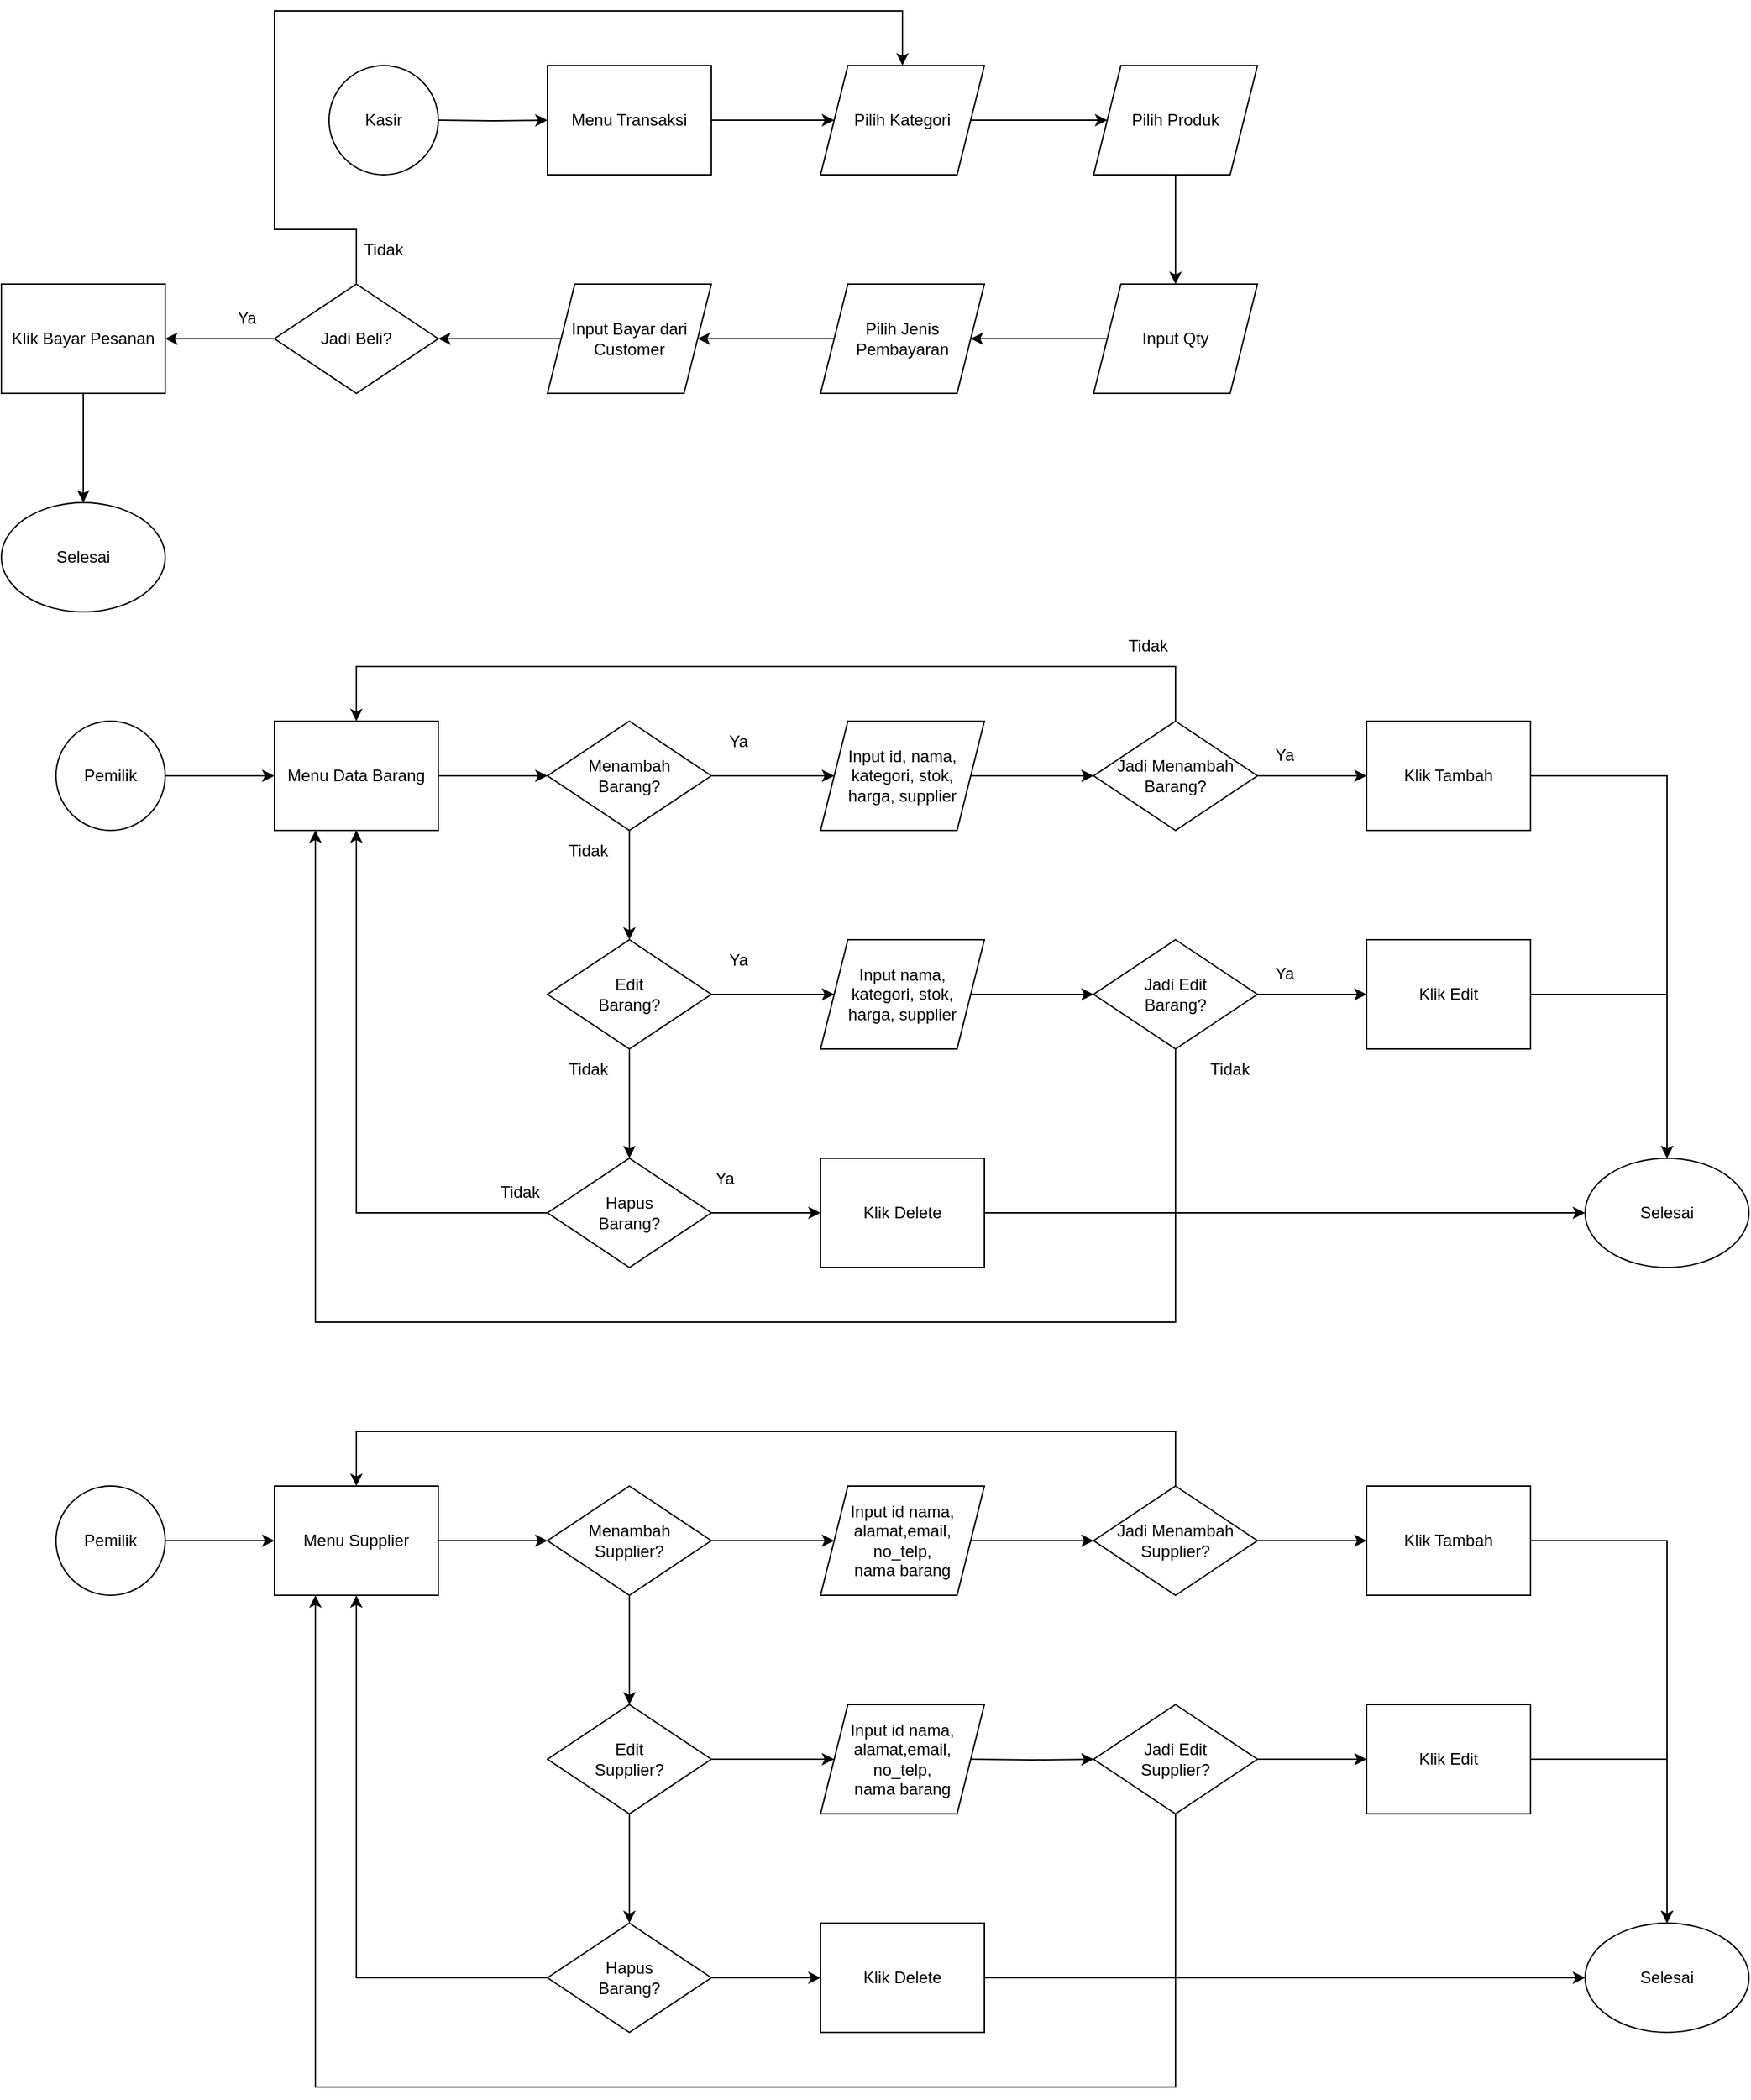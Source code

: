 <mxfile version="22.1.2" type="device">
  <diagram name="Page-1" id="CQrIdVonD25eywRl-Z9l">
    <mxGraphModel dx="1036" dy="606" grid="1" gridSize="10" guides="1" tooltips="1" connect="1" arrows="1" fold="1" page="1" pageScale="1" pageWidth="850" pageHeight="1100" math="0" shadow="0">
      <root>
        <mxCell id="0" />
        <mxCell id="1" parent="0" />
        <mxCell id="M6JZrnPbrGQ6k3Kh_BeC-1" value="Kasir" style="ellipse;whiteSpace=wrap;html=1;aspect=fixed;" parent="1" vertex="1">
          <mxGeometry x="280" y="120" width="80" height="80" as="geometry" />
        </mxCell>
        <mxCell id="M6JZrnPbrGQ6k3Kh_BeC-15" style="edgeStyle=orthogonalEdgeStyle;rounded=0;orthogonalLoop=1;jettySize=auto;html=1;" parent="1" target="M6JZrnPbrGQ6k3Kh_BeC-4" edge="1">
          <mxGeometry relative="1" as="geometry">
            <mxPoint x="360" y="160" as="sourcePoint" />
          </mxGeometry>
        </mxCell>
        <mxCell id="M6JZrnPbrGQ6k3Kh_BeC-16" style="edgeStyle=orthogonalEdgeStyle;rounded=0;orthogonalLoop=1;jettySize=auto;html=1;" parent="1" source="M6JZrnPbrGQ6k3Kh_BeC-4" target="M6JZrnPbrGQ6k3Kh_BeC-6" edge="1">
          <mxGeometry relative="1" as="geometry" />
        </mxCell>
        <mxCell id="M6JZrnPbrGQ6k3Kh_BeC-4" value="Menu Transaksi" style="rounded=0;whiteSpace=wrap;html=1;" parent="1" vertex="1">
          <mxGeometry x="440" y="120" width="120" height="80" as="geometry" />
        </mxCell>
        <mxCell id="M6JZrnPbrGQ6k3Kh_BeC-17" style="edgeStyle=orthogonalEdgeStyle;rounded=0;orthogonalLoop=1;jettySize=auto;html=1;entryX=0;entryY=0.5;entryDx=0;entryDy=0;" parent="1" source="M6JZrnPbrGQ6k3Kh_BeC-6" target="M6JZrnPbrGQ6k3Kh_BeC-7" edge="1">
          <mxGeometry relative="1" as="geometry" />
        </mxCell>
        <mxCell id="M6JZrnPbrGQ6k3Kh_BeC-6" value="Pilih Kategori" style="shape=parallelogram;perimeter=parallelogramPerimeter;whiteSpace=wrap;html=1;fixedSize=1;" parent="1" vertex="1">
          <mxGeometry x="640" y="120" width="120" height="80" as="geometry" />
        </mxCell>
        <mxCell id="M6JZrnPbrGQ6k3Kh_BeC-18" style="edgeStyle=orthogonalEdgeStyle;rounded=0;orthogonalLoop=1;jettySize=auto;html=1;" parent="1" source="M6JZrnPbrGQ6k3Kh_BeC-7" target="M6JZrnPbrGQ6k3Kh_BeC-8" edge="1">
          <mxGeometry relative="1" as="geometry" />
        </mxCell>
        <mxCell id="M6JZrnPbrGQ6k3Kh_BeC-7" value="Pilih Produk" style="shape=parallelogram;perimeter=parallelogramPerimeter;whiteSpace=wrap;html=1;fixedSize=1;" parent="1" vertex="1">
          <mxGeometry x="840" y="120" width="120" height="80" as="geometry" />
        </mxCell>
        <mxCell id="M6JZrnPbrGQ6k3Kh_BeC-19" style="edgeStyle=orthogonalEdgeStyle;rounded=0;orthogonalLoop=1;jettySize=auto;html=1;" parent="1" source="M6JZrnPbrGQ6k3Kh_BeC-8" target="M6JZrnPbrGQ6k3Kh_BeC-9" edge="1">
          <mxGeometry relative="1" as="geometry" />
        </mxCell>
        <mxCell id="M6JZrnPbrGQ6k3Kh_BeC-8" value="Input Qty" style="shape=parallelogram;perimeter=parallelogramPerimeter;whiteSpace=wrap;html=1;fixedSize=1;" parent="1" vertex="1">
          <mxGeometry x="840" y="280" width="120" height="80" as="geometry" />
        </mxCell>
        <mxCell id="M6JZrnPbrGQ6k3Kh_BeC-20" style="edgeStyle=orthogonalEdgeStyle;rounded=0;orthogonalLoop=1;jettySize=auto;html=1;" parent="1" source="M6JZrnPbrGQ6k3Kh_BeC-9" target="M6JZrnPbrGQ6k3Kh_BeC-10" edge="1">
          <mxGeometry relative="1" as="geometry" />
        </mxCell>
        <mxCell id="M6JZrnPbrGQ6k3Kh_BeC-9" value="Pilih Jenis Pembayaran" style="shape=parallelogram;perimeter=parallelogramPerimeter;whiteSpace=wrap;html=1;fixedSize=1;" parent="1" vertex="1">
          <mxGeometry x="640" y="280" width="120" height="80" as="geometry" />
        </mxCell>
        <mxCell id="M6JZrnPbrGQ6k3Kh_BeC-21" style="edgeStyle=orthogonalEdgeStyle;rounded=0;orthogonalLoop=1;jettySize=auto;html=1;" parent="1" source="M6JZrnPbrGQ6k3Kh_BeC-10" target="M6JZrnPbrGQ6k3Kh_BeC-12" edge="1">
          <mxGeometry relative="1" as="geometry" />
        </mxCell>
        <mxCell id="M6JZrnPbrGQ6k3Kh_BeC-10" value="Input Bayar dari Customer" style="shape=parallelogram;perimeter=parallelogramPerimeter;whiteSpace=wrap;html=1;fixedSize=1;" parent="1" vertex="1">
          <mxGeometry x="440" y="280" width="120" height="80" as="geometry" />
        </mxCell>
        <mxCell id="M6JZrnPbrGQ6k3Kh_BeC-26" style="edgeStyle=orthogonalEdgeStyle;rounded=0;orthogonalLoop=1;jettySize=auto;html=1;" parent="1" source="M6JZrnPbrGQ6k3Kh_BeC-11" target="M6JZrnPbrGQ6k3Kh_BeC-25" edge="1">
          <mxGeometry relative="1" as="geometry" />
        </mxCell>
        <mxCell id="M6JZrnPbrGQ6k3Kh_BeC-11" value="Klik Bayar Pesanan" style="rounded=0;whiteSpace=wrap;html=1;" parent="1" vertex="1">
          <mxGeometry x="40" y="280" width="120" height="80" as="geometry" />
        </mxCell>
        <mxCell id="M6JZrnPbrGQ6k3Kh_BeC-22" style="edgeStyle=orthogonalEdgeStyle;rounded=0;orthogonalLoop=1;jettySize=auto;html=1;" parent="1" source="M6JZrnPbrGQ6k3Kh_BeC-12" target="M6JZrnPbrGQ6k3Kh_BeC-11" edge="1">
          <mxGeometry relative="1" as="geometry" />
        </mxCell>
        <mxCell id="M6JZrnPbrGQ6k3Kh_BeC-12" value="Jadi Beli?" style="rhombus;whiteSpace=wrap;html=1;" parent="1" vertex="1">
          <mxGeometry x="240" y="280" width="120" height="80" as="geometry" />
        </mxCell>
        <mxCell id="M6JZrnPbrGQ6k3Kh_BeC-23" style="edgeStyle=orthogonalEdgeStyle;rounded=0;orthogonalLoop=1;jettySize=auto;html=1;" parent="1" target="M6JZrnPbrGQ6k3Kh_BeC-6" edge="1">
          <mxGeometry relative="1" as="geometry">
            <mxPoint x="300" y="279.5" as="sourcePoint" />
            <mxPoint x="659.56" y="79.66" as="targetPoint" />
            <Array as="points">
              <mxPoint x="300" y="240" />
              <mxPoint x="240" y="240" />
              <mxPoint x="240" y="80" />
              <mxPoint x="700" y="80" />
            </Array>
          </mxGeometry>
        </mxCell>
        <mxCell id="M6JZrnPbrGQ6k3Kh_BeC-25" value="Selesai" style="ellipse;whiteSpace=wrap;html=1;" parent="1" vertex="1">
          <mxGeometry x="40" y="440" width="120" height="80" as="geometry" />
        </mxCell>
        <mxCell id="M6JZrnPbrGQ6k3Kh_BeC-41" style="edgeStyle=orthogonalEdgeStyle;rounded=0;orthogonalLoop=1;jettySize=auto;html=1;entryX=0;entryY=0.5;entryDx=0;entryDy=0;" parent="1" source="M6JZrnPbrGQ6k3Kh_BeC-27" target="M6JZrnPbrGQ6k3Kh_BeC-28" edge="1">
          <mxGeometry relative="1" as="geometry" />
        </mxCell>
        <mxCell id="M6JZrnPbrGQ6k3Kh_BeC-27" value="Pemilik" style="ellipse;whiteSpace=wrap;html=1;aspect=fixed;" parent="1" vertex="1">
          <mxGeometry x="80" y="600" width="80" height="80" as="geometry" />
        </mxCell>
        <mxCell id="M6JZrnPbrGQ6k3Kh_BeC-42" style="edgeStyle=orthogonalEdgeStyle;rounded=0;orthogonalLoop=1;jettySize=auto;html=1;" parent="1" source="M6JZrnPbrGQ6k3Kh_BeC-28" target="M6JZrnPbrGQ6k3Kh_BeC-29" edge="1">
          <mxGeometry relative="1" as="geometry" />
        </mxCell>
        <mxCell id="M6JZrnPbrGQ6k3Kh_BeC-28" value="Menu Data Barang" style="rounded=0;whiteSpace=wrap;html=1;" parent="1" vertex="1">
          <mxGeometry x="240" y="600" width="120" height="80" as="geometry" />
        </mxCell>
        <mxCell id="M6JZrnPbrGQ6k3Kh_BeC-43" style="edgeStyle=orthogonalEdgeStyle;rounded=0;orthogonalLoop=1;jettySize=auto;html=1;entryX=0;entryY=0.5;entryDx=0;entryDy=0;" parent="1" source="M6JZrnPbrGQ6k3Kh_BeC-29" target="M6JZrnPbrGQ6k3Kh_BeC-30" edge="1">
          <mxGeometry relative="1" as="geometry" />
        </mxCell>
        <mxCell id="M6JZrnPbrGQ6k3Kh_BeC-46" style="edgeStyle=orthogonalEdgeStyle;rounded=0;orthogonalLoop=1;jettySize=auto;html=1;entryX=0.5;entryY=0;entryDx=0;entryDy=0;" parent="1" source="M6JZrnPbrGQ6k3Kh_BeC-29" target="M6JZrnPbrGQ6k3Kh_BeC-33" edge="1">
          <mxGeometry relative="1" as="geometry" />
        </mxCell>
        <mxCell id="M6JZrnPbrGQ6k3Kh_BeC-29" value="Menambah &lt;br&gt;Barang?" style="rhombus;whiteSpace=wrap;html=1;" parent="1" vertex="1">
          <mxGeometry x="440" y="600" width="120" height="80" as="geometry" />
        </mxCell>
        <mxCell id="M6JZrnPbrGQ6k3Kh_BeC-44" style="edgeStyle=orthogonalEdgeStyle;rounded=0;orthogonalLoop=1;jettySize=auto;html=1;" parent="1" source="M6JZrnPbrGQ6k3Kh_BeC-30" target="M6JZrnPbrGQ6k3Kh_BeC-32" edge="1">
          <mxGeometry relative="1" as="geometry" />
        </mxCell>
        <mxCell id="M6JZrnPbrGQ6k3Kh_BeC-30" value="Input id, nama, &lt;br&gt;kategori, stok, &lt;br&gt;harga, supplier" style="shape=parallelogram;perimeter=parallelogramPerimeter;whiteSpace=wrap;html=1;fixedSize=1;" parent="1" vertex="1">
          <mxGeometry x="640" y="600" width="120" height="80" as="geometry" />
        </mxCell>
        <mxCell id="M6JZrnPbrGQ6k3Kh_BeC-57" style="edgeStyle=orthogonalEdgeStyle;rounded=0;orthogonalLoop=1;jettySize=auto;html=1;" parent="1" source="M6JZrnPbrGQ6k3Kh_BeC-31" target="M6JZrnPbrGQ6k3Kh_BeC-40" edge="1">
          <mxGeometry relative="1" as="geometry" />
        </mxCell>
        <mxCell id="M6JZrnPbrGQ6k3Kh_BeC-31" value="Klik Tambah" style="rounded=0;whiteSpace=wrap;html=1;" parent="1" vertex="1">
          <mxGeometry x="1040" y="600" width="120" height="80" as="geometry" />
        </mxCell>
        <mxCell id="M6JZrnPbrGQ6k3Kh_BeC-45" style="edgeStyle=orthogonalEdgeStyle;rounded=0;orthogonalLoop=1;jettySize=auto;html=1;entryX=0;entryY=0.5;entryDx=0;entryDy=0;" parent="1" source="M6JZrnPbrGQ6k3Kh_BeC-32" target="M6JZrnPbrGQ6k3Kh_BeC-31" edge="1">
          <mxGeometry relative="1" as="geometry" />
        </mxCell>
        <mxCell id="M6JZrnPbrGQ6k3Kh_BeC-54" style="edgeStyle=orthogonalEdgeStyle;rounded=0;orthogonalLoop=1;jettySize=auto;html=1;entryX=0.5;entryY=0;entryDx=0;entryDy=0;" parent="1" source="M6JZrnPbrGQ6k3Kh_BeC-32" target="M6JZrnPbrGQ6k3Kh_BeC-28" edge="1">
          <mxGeometry relative="1" as="geometry">
            <Array as="points">
              <mxPoint x="900" y="560" />
              <mxPoint x="300" y="560" />
            </Array>
          </mxGeometry>
        </mxCell>
        <mxCell id="M6JZrnPbrGQ6k3Kh_BeC-32" value="Jadi Menambah &lt;br&gt;Barang?" style="rhombus;whiteSpace=wrap;html=1;" parent="1" vertex="1">
          <mxGeometry x="840" y="600" width="120" height="80" as="geometry" />
        </mxCell>
        <mxCell id="M6JZrnPbrGQ6k3Kh_BeC-47" style="edgeStyle=orthogonalEdgeStyle;rounded=0;orthogonalLoop=1;jettySize=auto;html=1;" parent="1" source="M6JZrnPbrGQ6k3Kh_BeC-33" target="M6JZrnPbrGQ6k3Kh_BeC-38" edge="1">
          <mxGeometry relative="1" as="geometry" />
        </mxCell>
        <mxCell id="M6JZrnPbrGQ6k3Kh_BeC-48" style="edgeStyle=orthogonalEdgeStyle;rounded=0;orthogonalLoop=1;jettySize=auto;html=1;entryX=0;entryY=0.5;entryDx=0;entryDy=0;" parent="1" source="M6JZrnPbrGQ6k3Kh_BeC-33" target="M6JZrnPbrGQ6k3Kh_BeC-34" edge="1">
          <mxGeometry relative="1" as="geometry" />
        </mxCell>
        <mxCell id="M6JZrnPbrGQ6k3Kh_BeC-33" value="Edit&lt;br&gt;Barang?" style="rhombus;whiteSpace=wrap;html=1;" parent="1" vertex="1">
          <mxGeometry x="440" y="760" width="120" height="80" as="geometry" />
        </mxCell>
        <mxCell id="M6JZrnPbrGQ6k3Kh_BeC-49" style="edgeStyle=orthogonalEdgeStyle;rounded=0;orthogonalLoop=1;jettySize=auto;html=1;" parent="1" source="M6JZrnPbrGQ6k3Kh_BeC-34" target="M6JZrnPbrGQ6k3Kh_BeC-35" edge="1">
          <mxGeometry relative="1" as="geometry" />
        </mxCell>
        <mxCell id="M6JZrnPbrGQ6k3Kh_BeC-34" value="Input nama, &lt;br&gt;kategori, stok, &lt;br&gt;harga, supplier" style="shape=parallelogram;perimeter=parallelogramPerimeter;whiteSpace=wrap;html=1;fixedSize=1;" parent="1" vertex="1">
          <mxGeometry x="640" y="760" width="120" height="80" as="geometry" />
        </mxCell>
        <mxCell id="M6JZrnPbrGQ6k3Kh_BeC-50" style="edgeStyle=orthogonalEdgeStyle;rounded=0;orthogonalLoop=1;jettySize=auto;html=1;entryX=0;entryY=0.5;entryDx=0;entryDy=0;" parent="1" source="M6JZrnPbrGQ6k3Kh_BeC-35" target="M6JZrnPbrGQ6k3Kh_BeC-36" edge="1">
          <mxGeometry relative="1" as="geometry" />
        </mxCell>
        <mxCell id="M6JZrnPbrGQ6k3Kh_BeC-53" style="edgeStyle=orthogonalEdgeStyle;rounded=0;orthogonalLoop=1;jettySize=auto;html=1;entryX=0.25;entryY=1;entryDx=0;entryDy=0;" parent="1" source="M6JZrnPbrGQ6k3Kh_BeC-35" target="M6JZrnPbrGQ6k3Kh_BeC-28" edge="1">
          <mxGeometry relative="1" as="geometry">
            <Array as="points">
              <mxPoint x="900" y="1040" />
              <mxPoint x="270" y="1040" />
            </Array>
          </mxGeometry>
        </mxCell>
        <mxCell id="M6JZrnPbrGQ6k3Kh_BeC-35" value="Jadi Edit&lt;br&gt;Barang?" style="rhombus;whiteSpace=wrap;html=1;" parent="1" vertex="1">
          <mxGeometry x="840" y="760" width="120" height="80" as="geometry" />
        </mxCell>
        <mxCell id="M6JZrnPbrGQ6k3Kh_BeC-56" style="edgeStyle=orthogonalEdgeStyle;rounded=0;orthogonalLoop=1;jettySize=auto;html=1;" parent="1" source="M6JZrnPbrGQ6k3Kh_BeC-36" target="M6JZrnPbrGQ6k3Kh_BeC-40" edge="1">
          <mxGeometry relative="1" as="geometry" />
        </mxCell>
        <mxCell id="M6JZrnPbrGQ6k3Kh_BeC-36" value="Klik Edit" style="rounded=0;whiteSpace=wrap;html=1;" parent="1" vertex="1">
          <mxGeometry x="1040" y="760" width="120" height="80" as="geometry" />
        </mxCell>
        <mxCell id="M6JZrnPbrGQ6k3Kh_BeC-51" style="edgeStyle=orthogonalEdgeStyle;rounded=0;orthogonalLoop=1;jettySize=auto;html=1;entryX=0;entryY=0.5;entryDx=0;entryDy=0;" parent="1" source="M6JZrnPbrGQ6k3Kh_BeC-38" target="M6JZrnPbrGQ6k3Kh_BeC-39" edge="1">
          <mxGeometry relative="1" as="geometry" />
        </mxCell>
        <mxCell id="M6JZrnPbrGQ6k3Kh_BeC-52" style="edgeStyle=orthogonalEdgeStyle;rounded=0;orthogonalLoop=1;jettySize=auto;html=1;entryX=0.5;entryY=1;entryDx=0;entryDy=0;" parent="1" source="M6JZrnPbrGQ6k3Kh_BeC-38" target="M6JZrnPbrGQ6k3Kh_BeC-28" edge="1">
          <mxGeometry relative="1" as="geometry" />
        </mxCell>
        <mxCell id="M6JZrnPbrGQ6k3Kh_BeC-38" value="Hapus&lt;br&gt;Barang?" style="rhombus;whiteSpace=wrap;html=1;" parent="1" vertex="1">
          <mxGeometry x="440" y="920" width="120" height="80" as="geometry" />
        </mxCell>
        <mxCell id="M6JZrnPbrGQ6k3Kh_BeC-55" style="edgeStyle=orthogonalEdgeStyle;rounded=0;orthogonalLoop=1;jettySize=auto;html=1;" parent="1" source="M6JZrnPbrGQ6k3Kh_BeC-39" target="M6JZrnPbrGQ6k3Kh_BeC-40" edge="1">
          <mxGeometry relative="1" as="geometry" />
        </mxCell>
        <mxCell id="M6JZrnPbrGQ6k3Kh_BeC-39" value="Klik Delete" style="rounded=0;whiteSpace=wrap;html=1;" parent="1" vertex="1">
          <mxGeometry x="640" y="920" width="120" height="80" as="geometry" />
        </mxCell>
        <mxCell id="M6JZrnPbrGQ6k3Kh_BeC-40" value="Selesai" style="ellipse;whiteSpace=wrap;html=1;" parent="1" vertex="1">
          <mxGeometry x="1200" y="920" width="120" height="80" as="geometry" />
        </mxCell>
        <mxCell id="M6JZrnPbrGQ6k3Kh_BeC-60" style="edgeStyle=orthogonalEdgeStyle;rounded=0;orthogonalLoop=1;jettySize=auto;html=1;entryX=0;entryY=0.5;entryDx=0;entryDy=0;" parent="1" source="M6JZrnPbrGQ6k3Kh_BeC-61" target="M6JZrnPbrGQ6k3Kh_BeC-63" edge="1">
          <mxGeometry relative="1" as="geometry" />
        </mxCell>
        <mxCell id="M6JZrnPbrGQ6k3Kh_BeC-61" value="Pemilik" style="ellipse;whiteSpace=wrap;html=1;aspect=fixed;" parent="1" vertex="1">
          <mxGeometry x="80" y="1160" width="80" height="80" as="geometry" />
        </mxCell>
        <mxCell id="M6JZrnPbrGQ6k3Kh_BeC-62" style="edgeStyle=orthogonalEdgeStyle;rounded=0;orthogonalLoop=1;jettySize=auto;html=1;" parent="1" source="M6JZrnPbrGQ6k3Kh_BeC-63" target="M6JZrnPbrGQ6k3Kh_BeC-66" edge="1">
          <mxGeometry relative="1" as="geometry" />
        </mxCell>
        <mxCell id="M6JZrnPbrGQ6k3Kh_BeC-63" value="Menu Supplier" style="rounded=0;whiteSpace=wrap;html=1;" parent="1" vertex="1">
          <mxGeometry x="240" y="1160" width="120" height="80" as="geometry" />
        </mxCell>
        <mxCell id="M6JZrnPbrGQ6k3Kh_BeC-64" style="edgeStyle=orthogonalEdgeStyle;rounded=0;orthogonalLoop=1;jettySize=auto;html=1;entryX=0;entryY=0.5;entryDx=0;entryDy=0;" parent="1" source="M6JZrnPbrGQ6k3Kh_BeC-66" target="M6JZrnPbrGQ6k3Kh_BeC-68" edge="1">
          <mxGeometry relative="1" as="geometry" />
        </mxCell>
        <mxCell id="M6JZrnPbrGQ6k3Kh_BeC-65" style="edgeStyle=orthogonalEdgeStyle;rounded=0;orthogonalLoop=1;jettySize=auto;html=1;entryX=0.5;entryY=0;entryDx=0;entryDy=0;" parent="1" source="M6JZrnPbrGQ6k3Kh_BeC-66" target="M6JZrnPbrGQ6k3Kh_BeC-76" edge="1">
          <mxGeometry relative="1" as="geometry" />
        </mxCell>
        <mxCell id="M6JZrnPbrGQ6k3Kh_BeC-66" value="Menambah &lt;br&gt;Supplier?" style="rhombus;whiteSpace=wrap;html=1;" parent="1" vertex="1">
          <mxGeometry x="440" y="1160" width="120" height="80" as="geometry" />
        </mxCell>
        <mxCell id="M6JZrnPbrGQ6k3Kh_BeC-67" style="edgeStyle=orthogonalEdgeStyle;rounded=0;orthogonalLoop=1;jettySize=auto;html=1;" parent="1" source="M6JZrnPbrGQ6k3Kh_BeC-68" target="M6JZrnPbrGQ6k3Kh_BeC-73" edge="1">
          <mxGeometry relative="1" as="geometry" />
        </mxCell>
        <mxCell id="M6JZrnPbrGQ6k3Kh_BeC-68" value="Input id nama, &lt;br&gt;alamat,email,&lt;br&gt;no_telp, &lt;br&gt;nama barang" style="shape=parallelogram;perimeter=parallelogramPerimeter;whiteSpace=wrap;html=1;fixedSize=1;" parent="1" vertex="1">
          <mxGeometry x="640" y="1160" width="120" height="80" as="geometry" />
        </mxCell>
        <mxCell id="M6JZrnPbrGQ6k3Kh_BeC-69" style="edgeStyle=orthogonalEdgeStyle;rounded=0;orthogonalLoop=1;jettySize=auto;html=1;" parent="1" source="M6JZrnPbrGQ6k3Kh_BeC-70" target="M6JZrnPbrGQ6k3Kh_BeC-89" edge="1">
          <mxGeometry relative="1" as="geometry" />
        </mxCell>
        <mxCell id="M6JZrnPbrGQ6k3Kh_BeC-70" value="Klik Tambah" style="rounded=0;whiteSpace=wrap;html=1;" parent="1" vertex="1">
          <mxGeometry x="1040" y="1160" width="120" height="80" as="geometry" />
        </mxCell>
        <mxCell id="M6JZrnPbrGQ6k3Kh_BeC-71" style="edgeStyle=orthogonalEdgeStyle;rounded=0;orthogonalLoop=1;jettySize=auto;html=1;entryX=0;entryY=0.5;entryDx=0;entryDy=0;" parent="1" source="M6JZrnPbrGQ6k3Kh_BeC-73" target="M6JZrnPbrGQ6k3Kh_BeC-70" edge="1">
          <mxGeometry relative="1" as="geometry" />
        </mxCell>
        <mxCell id="M6JZrnPbrGQ6k3Kh_BeC-72" style="edgeStyle=orthogonalEdgeStyle;rounded=0;orthogonalLoop=1;jettySize=auto;html=1;entryX=0.5;entryY=0;entryDx=0;entryDy=0;" parent="1" source="M6JZrnPbrGQ6k3Kh_BeC-73" target="M6JZrnPbrGQ6k3Kh_BeC-63" edge="1">
          <mxGeometry relative="1" as="geometry">
            <Array as="points">
              <mxPoint x="900" y="1120" />
              <mxPoint x="300" y="1120" />
            </Array>
          </mxGeometry>
        </mxCell>
        <mxCell id="M6JZrnPbrGQ6k3Kh_BeC-73" value="Jadi Menambah &lt;br&gt;Supplier?" style="rhombus;whiteSpace=wrap;html=1;" parent="1" vertex="1">
          <mxGeometry x="840" y="1160" width="120" height="80" as="geometry" />
        </mxCell>
        <mxCell id="M6JZrnPbrGQ6k3Kh_BeC-74" style="edgeStyle=orthogonalEdgeStyle;rounded=0;orthogonalLoop=1;jettySize=auto;html=1;" parent="1" source="M6JZrnPbrGQ6k3Kh_BeC-76" target="M6JZrnPbrGQ6k3Kh_BeC-86" edge="1">
          <mxGeometry relative="1" as="geometry" />
        </mxCell>
        <mxCell id="M6JZrnPbrGQ6k3Kh_BeC-75" style="edgeStyle=orthogonalEdgeStyle;rounded=0;orthogonalLoop=1;jettySize=auto;html=1;entryX=0;entryY=0.5;entryDx=0;entryDy=0;" parent="1" source="M6JZrnPbrGQ6k3Kh_BeC-76" edge="1">
          <mxGeometry relative="1" as="geometry">
            <mxPoint x="650" y="1360" as="targetPoint" />
          </mxGeometry>
        </mxCell>
        <mxCell id="M6JZrnPbrGQ6k3Kh_BeC-76" value="Edit&lt;br&gt;Supplier?" style="rhombus;whiteSpace=wrap;html=1;" parent="1" vertex="1">
          <mxGeometry x="440" y="1320" width="120" height="80" as="geometry" />
        </mxCell>
        <mxCell id="M6JZrnPbrGQ6k3Kh_BeC-77" style="edgeStyle=orthogonalEdgeStyle;rounded=0;orthogonalLoop=1;jettySize=auto;html=1;" parent="1" target="M6JZrnPbrGQ6k3Kh_BeC-81" edge="1">
          <mxGeometry relative="1" as="geometry">
            <mxPoint x="750" y="1360" as="sourcePoint" />
          </mxGeometry>
        </mxCell>
        <mxCell id="M6JZrnPbrGQ6k3Kh_BeC-79" style="edgeStyle=orthogonalEdgeStyle;rounded=0;orthogonalLoop=1;jettySize=auto;html=1;entryX=0;entryY=0.5;entryDx=0;entryDy=0;" parent="1" source="M6JZrnPbrGQ6k3Kh_BeC-81" target="M6JZrnPbrGQ6k3Kh_BeC-83" edge="1">
          <mxGeometry relative="1" as="geometry" />
        </mxCell>
        <mxCell id="M6JZrnPbrGQ6k3Kh_BeC-80" style="edgeStyle=orthogonalEdgeStyle;rounded=0;orthogonalLoop=1;jettySize=auto;html=1;entryX=0.25;entryY=1;entryDx=0;entryDy=0;" parent="1" source="M6JZrnPbrGQ6k3Kh_BeC-81" target="M6JZrnPbrGQ6k3Kh_BeC-63" edge="1">
          <mxGeometry relative="1" as="geometry">
            <Array as="points">
              <mxPoint x="900" y="1600" />
              <mxPoint x="270" y="1600" />
            </Array>
          </mxGeometry>
        </mxCell>
        <mxCell id="M6JZrnPbrGQ6k3Kh_BeC-81" value="Jadi Edit&lt;br&gt;Supplier?" style="rhombus;whiteSpace=wrap;html=1;" parent="1" vertex="1">
          <mxGeometry x="840" y="1320" width="120" height="80" as="geometry" />
        </mxCell>
        <mxCell id="M6JZrnPbrGQ6k3Kh_BeC-82" style="edgeStyle=orthogonalEdgeStyle;rounded=0;orthogonalLoop=1;jettySize=auto;html=1;" parent="1" source="M6JZrnPbrGQ6k3Kh_BeC-83" target="M6JZrnPbrGQ6k3Kh_BeC-89" edge="1">
          <mxGeometry relative="1" as="geometry" />
        </mxCell>
        <mxCell id="M6JZrnPbrGQ6k3Kh_BeC-83" value="Klik Edit" style="rounded=0;whiteSpace=wrap;html=1;" parent="1" vertex="1">
          <mxGeometry x="1040" y="1320" width="120" height="80" as="geometry" />
        </mxCell>
        <mxCell id="M6JZrnPbrGQ6k3Kh_BeC-84" style="edgeStyle=orthogonalEdgeStyle;rounded=0;orthogonalLoop=1;jettySize=auto;html=1;entryX=0;entryY=0.5;entryDx=0;entryDy=0;" parent="1" source="M6JZrnPbrGQ6k3Kh_BeC-86" target="M6JZrnPbrGQ6k3Kh_BeC-88" edge="1">
          <mxGeometry relative="1" as="geometry" />
        </mxCell>
        <mxCell id="M6JZrnPbrGQ6k3Kh_BeC-85" style="edgeStyle=orthogonalEdgeStyle;rounded=0;orthogonalLoop=1;jettySize=auto;html=1;entryX=0.5;entryY=1;entryDx=0;entryDy=0;" parent="1" source="M6JZrnPbrGQ6k3Kh_BeC-86" target="M6JZrnPbrGQ6k3Kh_BeC-63" edge="1">
          <mxGeometry relative="1" as="geometry" />
        </mxCell>
        <mxCell id="M6JZrnPbrGQ6k3Kh_BeC-86" value="Hapus&lt;br&gt;Barang?" style="rhombus;whiteSpace=wrap;html=1;" parent="1" vertex="1">
          <mxGeometry x="440" y="1480" width="120" height="80" as="geometry" />
        </mxCell>
        <mxCell id="M6JZrnPbrGQ6k3Kh_BeC-87" style="edgeStyle=orthogonalEdgeStyle;rounded=0;orthogonalLoop=1;jettySize=auto;html=1;" parent="1" source="M6JZrnPbrGQ6k3Kh_BeC-88" target="M6JZrnPbrGQ6k3Kh_BeC-89" edge="1">
          <mxGeometry relative="1" as="geometry" />
        </mxCell>
        <mxCell id="M6JZrnPbrGQ6k3Kh_BeC-88" value="Klik Delete" style="rounded=0;whiteSpace=wrap;html=1;" parent="1" vertex="1">
          <mxGeometry x="640" y="1480" width="120" height="80" as="geometry" />
        </mxCell>
        <mxCell id="M6JZrnPbrGQ6k3Kh_BeC-89" value="Selesai" style="ellipse;whiteSpace=wrap;html=1;" parent="1" vertex="1">
          <mxGeometry x="1200" y="1480" width="120" height="80" as="geometry" />
        </mxCell>
        <mxCell id="M6JZrnPbrGQ6k3Kh_BeC-90" value="Input id nama, &lt;br&gt;alamat,email,&lt;br&gt;no_telp, &lt;br&gt;nama barang" style="shape=parallelogram;perimeter=parallelogramPerimeter;whiteSpace=wrap;html=1;fixedSize=1;" parent="1" vertex="1">
          <mxGeometry x="640" y="1320" width="120" height="80" as="geometry" />
        </mxCell>
        <mxCell id="viHX_J6MnRI7zk04xnOr-1" value="Ya" style="text;strokeColor=none;align=center;fillColor=none;html=1;verticalAlign=middle;whiteSpace=wrap;rounded=0;" vertex="1" parent="1">
          <mxGeometry x="190" y="290" width="60" height="30" as="geometry" />
        </mxCell>
        <mxCell id="viHX_J6MnRI7zk04xnOr-2" value="Tidak" style="text;strokeColor=none;align=center;fillColor=none;html=1;verticalAlign=middle;whiteSpace=wrap;rounded=0;" vertex="1" parent="1">
          <mxGeometry x="290" y="240" width="60" height="30" as="geometry" />
        </mxCell>
        <mxCell id="viHX_J6MnRI7zk04xnOr-3" value="Ya" style="text;strokeColor=none;align=center;fillColor=none;html=1;verticalAlign=middle;whiteSpace=wrap;rounded=0;" vertex="1" parent="1">
          <mxGeometry x="550" y="600" width="60" height="30" as="geometry" />
        </mxCell>
        <mxCell id="viHX_J6MnRI7zk04xnOr-4" value="Ya" style="text;strokeColor=none;align=center;fillColor=none;html=1;verticalAlign=middle;whiteSpace=wrap;rounded=0;" vertex="1" parent="1">
          <mxGeometry x="550" y="760" width="60" height="30" as="geometry" />
        </mxCell>
        <mxCell id="viHX_J6MnRI7zk04xnOr-5" value="Ya" style="text;strokeColor=none;align=center;fillColor=none;html=1;verticalAlign=middle;whiteSpace=wrap;rounded=0;" vertex="1" parent="1">
          <mxGeometry x="540" y="920" width="60" height="30" as="geometry" />
        </mxCell>
        <mxCell id="viHX_J6MnRI7zk04xnOr-6" value="Ya" style="text;strokeColor=none;align=center;fillColor=none;html=1;verticalAlign=middle;whiteSpace=wrap;rounded=0;" vertex="1" parent="1">
          <mxGeometry x="950" y="610" width="60" height="30" as="geometry" />
        </mxCell>
        <mxCell id="viHX_J6MnRI7zk04xnOr-7" value="Ya" style="text;strokeColor=none;align=center;fillColor=none;html=1;verticalAlign=middle;whiteSpace=wrap;rounded=0;" vertex="1" parent="1">
          <mxGeometry x="950" y="770" width="60" height="30" as="geometry" />
        </mxCell>
        <mxCell id="viHX_J6MnRI7zk04xnOr-8" value="Tidak" style="text;strokeColor=none;align=center;fillColor=none;html=1;verticalAlign=middle;whiteSpace=wrap;rounded=0;" vertex="1" parent="1">
          <mxGeometry x="440" y="680" width="60" height="30" as="geometry" />
        </mxCell>
        <mxCell id="viHX_J6MnRI7zk04xnOr-9" value="Tidak" style="text;strokeColor=none;align=center;fillColor=none;html=1;verticalAlign=middle;whiteSpace=wrap;rounded=0;" vertex="1" parent="1">
          <mxGeometry x="440" y="840" width="60" height="30" as="geometry" />
        </mxCell>
        <mxCell id="viHX_J6MnRI7zk04xnOr-10" value="Tidak" style="text;strokeColor=none;align=center;fillColor=none;html=1;verticalAlign=middle;whiteSpace=wrap;rounded=0;" vertex="1" parent="1">
          <mxGeometry x="850" y="530" width="60" height="30" as="geometry" />
        </mxCell>
        <mxCell id="viHX_J6MnRI7zk04xnOr-11" value="Tidak" style="text;strokeColor=none;align=center;fillColor=none;html=1;verticalAlign=middle;whiteSpace=wrap;rounded=0;" vertex="1" parent="1">
          <mxGeometry x="390" y="930" width="60" height="30" as="geometry" />
        </mxCell>
        <mxCell id="viHX_J6MnRI7zk04xnOr-12" value="Tidak" style="text;strokeColor=none;align=center;fillColor=none;html=1;verticalAlign=middle;whiteSpace=wrap;rounded=0;" vertex="1" parent="1">
          <mxGeometry x="910" y="840" width="60" height="30" as="geometry" />
        </mxCell>
      </root>
    </mxGraphModel>
  </diagram>
</mxfile>
